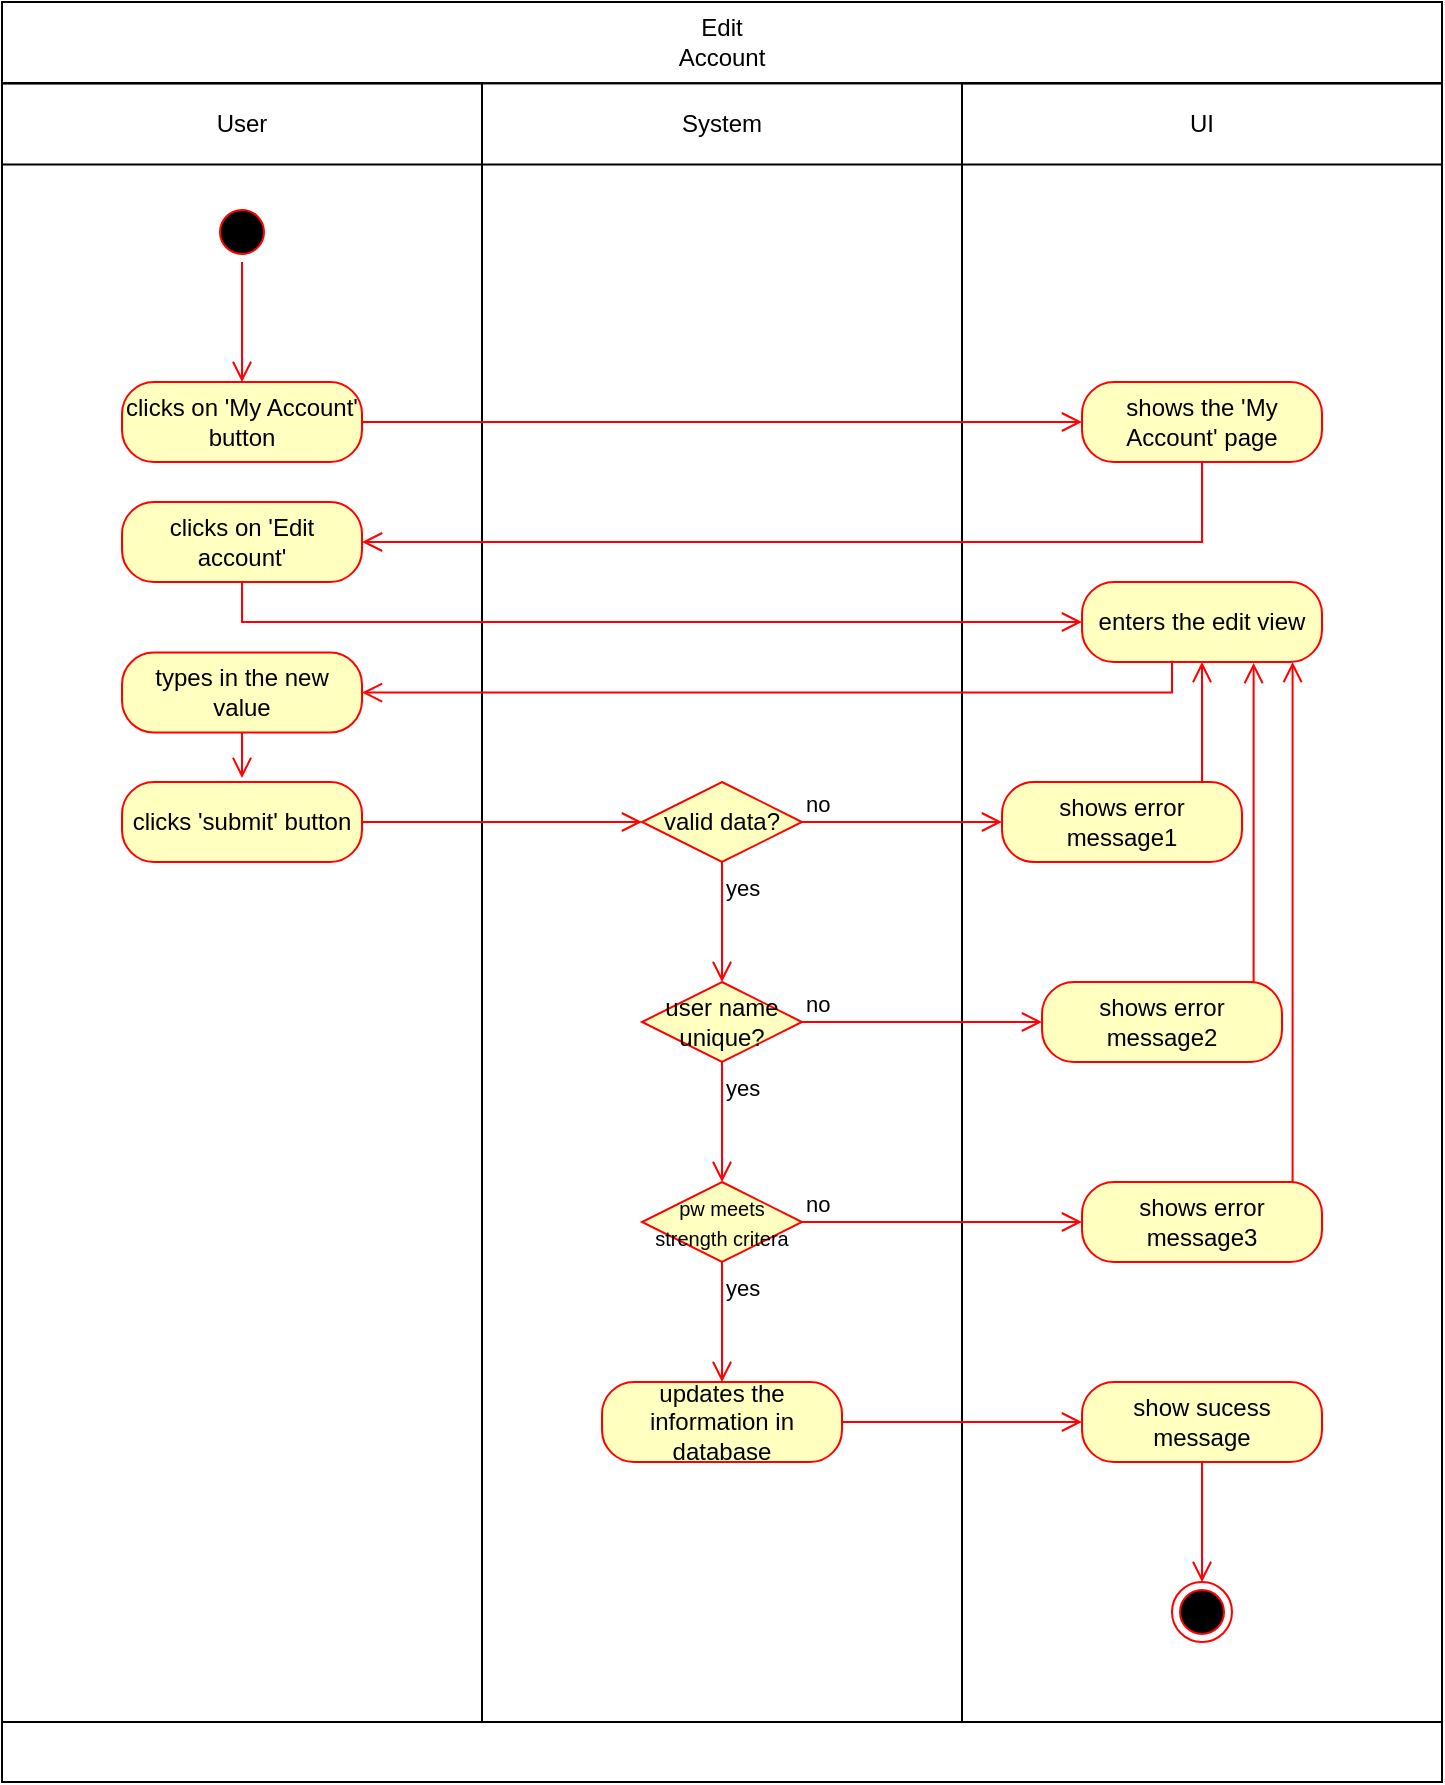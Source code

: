<mxfile>
    <diagram name="Page-1" id="5T-pFUaxJHmBMq_sxsfv">
        <mxGraphModel dx="2080" dy="1147" grid="1" gridSize="10" guides="1" tooltips="1" connect="1" arrows="1" fold="1" page="1" pageScale="1" pageWidth="827" pageHeight="1169" math="0" shadow="0">
            <root>
                <mxCell id="0"/>
                <mxCell id="1" parent="0"/>
                <mxCell id="d5fniJPz7Pywu2Ahcyc5-20" value="" style="group" parent="1" vertex="1" connectable="0">
                    <mxGeometry x="40" y="40" width="720" height="890" as="geometry"/>
                </mxCell>
                <mxCell id="d5fniJPz7Pywu2Ahcyc5-7" value="" style="rounded=0;whiteSpace=wrap;html=1;fillColor=none;" parent="d5fniJPz7Pywu2Ahcyc5-20" vertex="1">
                    <mxGeometry y="40.63" width="240" height="819.37" as="geometry"/>
                </mxCell>
                <mxCell id="d5fniJPz7Pywu2Ahcyc5-9" value="" style="rounded=0;whiteSpace=wrap;html=1;fillColor=none;" parent="d5fniJPz7Pywu2Ahcyc5-20" vertex="1">
                    <mxGeometry x="480" y="40.63" width="240" height="819.37" as="geometry"/>
                </mxCell>
                <mxCell id="d5fniJPz7Pywu2Ahcyc5-11" value="" style="rounded=0;whiteSpace=wrap;html=1;fillColor=none;" parent="d5fniJPz7Pywu2Ahcyc5-20" vertex="1">
                    <mxGeometry y="860" width="720" height="30" as="geometry"/>
                </mxCell>
                <mxCell id="d5fniJPz7Pywu2Ahcyc5-19" value="" style="group" parent="d5fniJPz7Pywu2Ahcyc5-20" vertex="1" connectable="0">
                    <mxGeometry width="720" height="81.25" as="geometry"/>
                </mxCell>
                <mxCell id="d5fniJPz7Pywu2Ahcyc5-6" value="" style="rounded=0;whiteSpace=wrap;html=1;fillColor=none;" parent="d5fniJPz7Pywu2Ahcyc5-19" vertex="1">
                    <mxGeometry width="720" height="40.625" as="geometry"/>
                </mxCell>
                <mxCell id="d5fniJPz7Pywu2Ahcyc5-10" value="System" style="rounded=0;whiteSpace=wrap;html=1;fillColor=none;" parent="d5fniJPz7Pywu2Ahcyc5-19" vertex="1">
                    <mxGeometry y="40.625" width="720" height="40.625" as="geometry"/>
                </mxCell>
                <mxCell id="d5fniJPz7Pywu2Ahcyc5-12" value="Edit Account" style="text;html=1;align=center;verticalAlign=middle;whiteSpace=wrap;rounded=0;" parent="d5fniJPz7Pywu2Ahcyc5-19" vertex="1">
                    <mxGeometry x="330" y="5.078" width="60" height="30.469" as="geometry"/>
                </mxCell>
                <mxCell id="d5fniJPz7Pywu2Ahcyc5-13" value="User" style="text;html=1;align=center;verticalAlign=middle;whiteSpace=wrap;rounded=0;" parent="d5fniJPz7Pywu2Ahcyc5-19" vertex="1">
                    <mxGeometry x="90" y="45.703" width="60" height="30.469" as="geometry"/>
                </mxCell>
                <mxCell id="d5fniJPz7Pywu2Ahcyc5-14" value="UI" style="text;html=1;align=center;verticalAlign=middle;whiteSpace=wrap;rounded=0;" parent="d5fniJPz7Pywu2Ahcyc5-19" vertex="1">
                    <mxGeometry x="570" y="45.703" width="60" height="30.469" as="geometry"/>
                </mxCell>
                <mxCell id="d5fniJPz7Pywu2Ahcyc5-21" value="" style="ellipse;html=1;shape=startState;fillColor=#000000;strokeColor=#ff0000;" parent="d5fniJPz7Pywu2Ahcyc5-20" vertex="1">
                    <mxGeometry x="105" y="100" width="30" height="30" as="geometry"/>
                </mxCell>
                <mxCell id="d5fniJPz7Pywu2Ahcyc5-22" value="" style="edgeStyle=orthogonalEdgeStyle;html=1;verticalAlign=bottom;endArrow=open;endSize=8;strokeColor=#ff0000;rounded=0;" parent="d5fniJPz7Pywu2Ahcyc5-20" source="d5fniJPz7Pywu2Ahcyc5-21" edge="1">
                    <mxGeometry relative="1" as="geometry">
                        <mxPoint x="120" y="190" as="targetPoint"/>
                    </mxGeometry>
                </mxCell>
                <mxCell id="d5fniJPz7Pywu2Ahcyc5-23" value="clicks on 'My Account' button" style="rounded=1;whiteSpace=wrap;html=1;arcSize=40;fontColor=#000000;fillColor=#ffffc0;strokeColor=#ff0000;" parent="d5fniJPz7Pywu2Ahcyc5-20" vertex="1">
                    <mxGeometry x="60" y="190" width="120" height="40" as="geometry"/>
                </mxCell>
                <mxCell id="d5fniJPz7Pywu2Ahcyc5-24" value="" style="edgeStyle=orthogonalEdgeStyle;html=1;verticalAlign=bottom;endArrow=open;endSize=8;strokeColor=#ff0000;rounded=0;exitX=1;exitY=0.5;exitDx=0;exitDy=0;entryX=0;entryY=0.5;entryDx=0;entryDy=0;" parent="d5fniJPz7Pywu2Ahcyc5-20" source="d5fniJPz7Pywu2Ahcyc5-23" target="d5fniJPz7Pywu2Ahcyc5-25" edge="1">
                    <mxGeometry relative="1" as="geometry">
                        <mxPoint x="120" y="290" as="targetPoint"/>
                    </mxGeometry>
                </mxCell>
                <mxCell id="d5fniJPz7Pywu2Ahcyc5-25" value="shows the 'My Account' page" style="rounded=1;whiteSpace=wrap;html=1;arcSize=40;fontColor=#000000;fillColor=#ffffc0;strokeColor=#ff0000;" parent="d5fniJPz7Pywu2Ahcyc5-20" vertex="1">
                    <mxGeometry x="540" y="190" width="120" height="40" as="geometry"/>
                </mxCell>
                <mxCell id="d5fniJPz7Pywu2Ahcyc5-26" value="" style="edgeStyle=orthogonalEdgeStyle;html=1;verticalAlign=bottom;endArrow=open;endSize=8;strokeColor=#ff0000;rounded=0;entryX=1;entryY=0.5;entryDx=0;entryDy=0;exitX=0.5;exitY=1;exitDx=0;exitDy=0;" parent="d5fniJPz7Pywu2Ahcyc5-20" source="d5fniJPz7Pywu2Ahcyc5-25" target="d5fniJPz7Pywu2Ahcyc5-27" edge="1">
                    <mxGeometry relative="1" as="geometry">
                        <mxPoint x="210" y="330.0" as="targetPoint"/>
                        <mxPoint x="570" y="270.0" as="sourcePoint"/>
                        <Array as="points">
                            <mxPoint x="600" y="270"/>
                        </Array>
                    </mxGeometry>
                </mxCell>
                <mxCell id="d5fniJPz7Pywu2Ahcyc5-27" value="clicks on 'Edit account'" style="rounded=1;whiteSpace=wrap;html=1;arcSize=40;fontColor=#000000;fillColor=#ffffc0;strokeColor=#ff0000;" parent="d5fniJPz7Pywu2Ahcyc5-20" vertex="1">
                    <mxGeometry x="60" y="250" width="120" height="40" as="geometry"/>
                </mxCell>
                <mxCell id="d5fniJPz7Pywu2Ahcyc5-28" value="" style="edgeStyle=orthogonalEdgeStyle;html=1;verticalAlign=bottom;endArrow=open;endSize=8;strokeColor=#ff0000;rounded=0;entryX=0;entryY=0.5;entryDx=0;entryDy=0;" parent="d5fniJPz7Pywu2Ahcyc5-20" source="d5fniJPz7Pywu2Ahcyc5-27" target="d5fniJPz7Pywu2Ahcyc5-29" edge="1">
                    <mxGeometry relative="1" as="geometry">
                        <mxPoint x="120" y="350" as="targetPoint"/>
                        <Array as="points">
                            <mxPoint x="120" y="310"/>
                        </Array>
                    </mxGeometry>
                </mxCell>
                <mxCell id="d5fniJPz7Pywu2Ahcyc5-29" value="enters the edit view" style="rounded=1;whiteSpace=wrap;html=1;arcSize=40;fontColor=#000000;fillColor=#ffffc0;strokeColor=#ff0000;" parent="d5fniJPz7Pywu2Ahcyc5-20" vertex="1">
                    <mxGeometry x="540" y="290" width="120" height="40" as="geometry"/>
                </mxCell>
                <mxCell id="d5fniJPz7Pywu2Ahcyc5-30" value="" style="edgeStyle=orthogonalEdgeStyle;html=1;verticalAlign=bottom;endArrow=open;endSize=8;strokeColor=#ff0000;rounded=0;exitX=0.375;exitY=0.983;exitDx=0;exitDy=0;entryX=1;entryY=0.5;entryDx=0;entryDy=0;exitPerimeter=0;" parent="d5fniJPz7Pywu2Ahcyc5-20" source="d5fniJPz7Pywu2Ahcyc5-29" target="d5fniJPz7Pywu2Ahcyc5-31" edge="1">
                    <mxGeometry relative="1" as="geometry">
                        <mxPoint x="600" y="410" as="targetPoint"/>
                    </mxGeometry>
                </mxCell>
                <mxCell id="d5fniJPz7Pywu2Ahcyc5-31" value="types in the new value" style="rounded=1;whiteSpace=wrap;html=1;arcSize=40;fontColor=#000000;fillColor=#ffffc0;strokeColor=#ff0000;" parent="d5fniJPz7Pywu2Ahcyc5-20" vertex="1">
                    <mxGeometry x="60" y="325.31" width="120" height="40" as="geometry"/>
                </mxCell>
                <mxCell id="d5fniJPz7Pywu2Ahcyc5-32" value="" style="edgeStyle=orthogonalEdgeStyle;html=1;verticalAlign=bottom;endArrow=open;endSize=8;strokeColor=#ff0000;rounded=0;" parent="d5fniJPz7Pywu2Ahcyc5-20" source="d5fniJPz7Pywu2Ahcyc5-31" edge="1">
                    <mxGeometry relative="1" as="geometry">
                        <mxPoint x="120" y="388" as="targetPoint"/>
                    </mxGeometry>
                </mxCell>
                <mxCell id="d5fniJPz7Pywu2Ahcyc5-34" value="clicks 'submit' button" style="rounded=1;whiteSpace=wrap;html=1;arcSize=40;fontColor=#000000;fillColor=#ffffc0;strokeColor=#ff0000;" parent="d5fniJPz7Pywu2Ahcyc5-20" vertex="1">
                    <mxGeometry x="60" y="390" width="120" height="40" as="geometry"/>
                </mxCell>
                <mxCell id="d5fniJPz7Pywu2Ahcyc5-50" value="valid data?" style="rhombus;whiteSpace=wrap;html=1;fontColor=#000000;fillColor=#ffffc0;strokeColor=#ff0000;" parent="d5fniJPz7Pywu2Ahcyc5-20" vertex="1">
                    <mxGeometry x="320" y="390" width="80" height="40" as="geometry"/>
                </mxCell>
                <mxCell id="d5fniJPz7Pywu2Ahcyc5-51" value="no" style="edgeStyle=orthogonalEdgeStyle;html=1;align=left;verticalAlign=bottom;endArrow=open;endSize=8;strokeColor=#ff0000;rounded=0;entryX=0;entryY=0.5;entryDx=0;entryDy=0;" parent="d5fniJPz7Pywu2Ahcyc5-20" source="d5fniJPz7Pywu2Ahcyc5-50" target="d5fniJPz7Pywu2Ahcyc5-58" edge="1">
                    <mxGeometry x="-1" relative="1" as="geometry">
                        <mxPoint x="500" y="410" as="targetPoint"/>
                    </mxGeometry>
                </mxCell>
                <mxCell id="d5fniJPz7Pywu2Ahcyc5-52" value="yes" style="edgeStyle=orthogonalEdgeStyle;html=1;align=left;verticalAlign=top;endArrow=open;endSize=8;strokeColor=#ff0000;rounded=0;" parent="d5fniJPz7Pywu2Ahcyc5-20" source="d5fniJPz7Pywu2Ahcyc5-50" edge="1">
                    <mxGeometry x="-1" relative="1" as="geometry">
                        <mxPoint x="360" y="490" as="targetPoint"/>
                    </mxGeometry>
                </mxCell>
                <mxCell id="d5fniJPz7Pywu2Ahcyc5-54" value="" style="edgeStyle=orthogonalEdgeStyle;html=1;verticalAlign=bottom;endArrow=open;endSize=8;strokeColor=#ff0000;rounded=0;exitX=1;exitY=0.5;exitDx=0;exitDy=0;entryX=0;entryY=0.5;entryDx=0;entryDy=0;" parent="d5fniJPz7Pywu2Ahcyc5-20" source="d5fniJPz7Pywu2Ahcyc5-34" target="d5fniJPz7Pywu2Ahcyc5-50" edge="1">
                    <mxGeometry relative="1" as="geometry">
                        <mxPoint x="550" y="220" as="targetPoint"/>
                        <mxPoint x="190" y="220" as="sourcePoint"/>
                    </mxGeometry>
                </mxCell>
                <mxCell id="d5fniJPz7Pywu2Ahcyc5-58" value="shows error message1" style="rounded=1;whiteSpace=wrap;html=1;arcSize=40;fontColor=#000000;fillColor=#ffffc0;strokeColor=#ff0000;" parent="d5fniJPz7Pywu2Ahcyc5-20" vertex="1">
                    <mxGeometry x="500" y="390" width="120" height="40" as="geometry"/>
                </mxCell>
                <mxCell id="d5fniJPz7Pywu2Ahcyc5-59" value="" style="edgeStyle=orthogonalEdgeStyle;html=1;verticalAlign=bottom;endArrow=open;endSize=8;strokeColor=#ff0000;rounded=0;" parent="d5fniJPz7Pywu2Ahcyc5-20" edge="1">
                    <mxGeometry relative="1" as="geometry">
                        <mxPoint x="600" y="330" as="targetPoint"/>
                        <mxPoint x="600" y="390" as="sourcePoint"/>
                        <Array as="points"/>
                    </mxGeometry>
                </mxCell>
                <mxCell id="d5fniJPz7Pywu2Ahcyc5-62" value="user name unique?" style="rhombus;whiteSpace=wrap;html=1;fontColor=#000000;fillColor=#ffffc0;strokeColor=#ff0000;" parent="d5fniJPz7Pywu2Ahcyc5-20" vertex="1">
                    <mxGeometry x="320" y="490" width="80" height="40" as="geometry"/>
                </mxCell>
                <mxCell id="d5fniJPz7Pywu2Ahcyc5-63" value="no" style="edgeStyle=orthogonalEdgeStyle;html=1;align=left;verticalAlign=bottom;endArrow=open;endSize=8;strokeColor=#ff0000;rounded=0;entryX=0;entryY=0.5;entryDx=0;entryDy=0;" parent="d5fniJPz7Pywu2Ahcyc5-20" source="d5fniJPz7Pywu2Ahcyc5-62" target="d5fniJPz7Pywu2Ahcyc5-65" edge="1">
                    <mxGeometry x="-1" relative="1" as="geometry">
                        <mxPoint x="500" y="510" as="targetPoint"/>
                    </mxGeometry>
                </mxCell>
                <mxCell id="d5fniJPz7Pywu2Ahcyc5-64" value="yes" style="edgeStyle=orthogonalEdgeStyle;html=1;align=left;verticalAlign=top;endArrow=open;endSize=8;strokeColor=#ff0000;rounded=0;" parent="d5fniJPz7Pywu2Ahcyc5-20" source="d5fniJPz7Pywu2Ahcyc5-62" edge="1">
                    <mxGeometry x="-1" relative="1" as="geometry">
                        <mxPoint x="360" y="590" as="targetPoint"/>
                    </mxGeometry>
                </mxCell>
                <mxCell id="d5fniJPz7Pywu2Ahcyc5-65" value="shows error message2" style="rounded=1;whiteSpace=wrap;html=1;arcSize=40;fontColor=#000000;fillColor=#ffffc0;strokeColor=#ff0000;" parent="d5fniJPz7Pywu2Ahcyc5-20" vertex="1">
                    <mxGeometry x="520" y="490" width="120" height="40" as="geometry"/>
                </mxCell>
                <mxCell id="d5fniJPz7Pywu2Ahcyc5-66" value="" style="edgeStyle=orthogonalEdgeStyle;html=1;verticalAlign=bottom;endArrow=open;endSize=8;strokeColor=#ff0000;rounded=0;exitX=0.792;exitY=0;exitDx=0;exitDy=0;exitPerimeter=0;entryX=0.715;entryY=1.013;entryDx=0;entryDy=0;entryPerimeter=0;" parent="d5fniJPz7Pywu2Ahcyc5-20" source="d5fniJPz7Pywu2Ahcyc5-65" target="d5fniJPz7Pywu2Ahcyc5-29" edge="1">
                    <mxGeometry relative="1" as="geometry">
                        <mxPoint x="620" y="340" as="targetPoint"/>
                        <mxPoint x="620" y="399" as="sourcePoint"/>
                        <Array as="points">
                            <mxPoint x="626" y="490"/>
                        </Array>
                    </mxGeometry>
                </mxCell>
                <mxCell id="d5fniJPz7Pywu2Ahcyc5-67" value="&lt;font style=&quot;font-size: 10px;&quot;&gt;pw meets strength critera&lt;/font&gt;" style="rhombus;whiteSpace=wrap;html=1;fontColor=#000000;fillColor=#ffffc0;strokeColor=#ff0000;" parent="d5fniJPz7Pywu2Ahcyc5-20" vertex="1">
                    <mxGeometry x="320" y="590" width="80" height="40" as="geometry"/>
                </mxCell>
                <mxCell id="d5fniJPz7Pywu2Ahcyc5-68" value="no" style="edgeStyle=orthogonalEdgeStyle;html=1;align=left;verticalAlign=bottom;endArrow=open;endSize=8;strokeColor=#ff0000;rounded=0;entryX=0;entryY=0.5;entryDx=0;entryDy=0;" parent="d5fniJPz7Pywu2Ahcyc5-20" source="d5fniJPz7Pywu2Ahcyc5-67" target="d5fniJPz7Pywu2Ahcyc5-70" edge="1">
                    <mxGeometry x="-1" relative="1" as="geometry">
                        <mxPoint x="500" y="610" as="targetPoint"/>
                    </mxGeometry>
                </mxCell>
                <mxCell id="d5fniJPz7Pywu2Ahcyc5-69" value="yes" style="edgeStyle=orthogonalEdgeStyle;html=1;align=left;verticalAlign=top;endArrow=open;endSize=8;strokeColor=#ff0000;rounded=0;" parent="d5fniJPz7Pywu2Ahcyc5-20" source="d5fniJPz7Pywu2Ahcyc5-67" edge="1">
                    <mxGeometry x="-1" relative="1" as="geometry">
                        <mxPoint x="360" y="690" as="targetPoint"/>
                    </mxGeometry>
                </mxCell>
                <mxCell id="d5fniJPz7Pywu2Ahcyc5-70" value="shows error message3" style="rounded=1;whiteSpace=wrap;html=1;arcSize=40;fontColor=#000000;fillColor=#ffffc0;strokeColor=#ff0000;" parent="d5fniJPz7Pywu2Ahcyc5-20" vertex="1">
                    <mxGeometry x="540" y="590" width="120" height="40" as="geometry"/>
                </mxCell>
                <mxCell id="d5fniJPz7Pywu2Ahcyc5-71" value="" style="edgeStyle=orthogonalEdgeStyle;html=1;verticalAlign=bottom;endArrow=open;endSize=8;strokeColor=#ff0000;rounded=0;exitX=0.806;exitY=0.006;exitDx=0;exitDy=0;exitPerimeter=0;" parent="d5fniJPz7Pywu2Ahcyc5-20" edge="1">
                    <mxGeometry relative="1" as="geometry">
                        <mxPoint x="645" y="330" as="targetPoint"/>
                        <mxPoint x="640" y="590" as="sourcePoint"/>
                        <Array as="points">
                            <mxPoint x="645.28" y="589.76"/>
                            <mxPoint x="645.28" y="330.76"/>
                        </Array>
                    </mxGeometry>
                </mxCell>
                <mxCell id="d5fniJPz7Pywu2Ahcyc5-72" value="updates the information in database" style="rounded=1;whiteSpace=wrap;html=1;arcSize=40;fontColor=#000000;fillColor=#ffffc0;strokeColor=#ff0000;" parent="d5fniJPz7Pywu2Ahcyc5-20" vertex="1">
                    <mxGeometry x="300" y="690" width="120" height="40" as="geometry"/>
                </mxCell>
                <mxCell id="d5fniJPz7Pywu2Ahcyc5-73" value="" style="edgeStyle=orthogonalEdgeStyle;html=1;verticalAlign=bottom;endArrow=open;endSize=8;strokeColor=#ff0000;rounded=0;exitX=1;exitY=0.5;exitDx=0;exitDy=0;entryX=0;entryY=0.5;entryDx=0;entryDy=0;" parent="d5fniJPz7Pywu2Ahcyc5-20" source="d5fniJPz7Pywu2Ahcyc5-72" target="d5fniJPz7Pywu2Ahcyc5-74" edge="1">
                    <mxGeometry relative="1" as="geometry">
                        <mxPoint x="360" y="790" as="targetPoint"/>
                    </mxGeometry>
                </mxCell>
                <mxCell id="d5fniJPz7Pywu2Ahcyc5-74" value="show sucess message" style="rounded=1;whiteSpace=wrap;html=1;arcSize=40;fontColor=#000000;fillColor=#ffffc0;strokeColor=#ff0000;" parent="d5fniJPz7Pywu2Ahcyc5-20" vertex="1">
                    <mxGeometry x="540" y="690" width="120" height="40" as="geometry"/>
                </mxCell>
                <mxCell id="d5fniJPz7Pywu2Ahcyc5-75" value="" style="edgeStyle=orthogonalEdgeStyle;html=1;verticalAlign=bottom;endArrow=open;endSize=8;strokeColor=#ff0000;rounded=0;" parent="d5fniJPz7Pywu2Ahcyc5-20" source="d5fniJPz7Pywu2Ahcyc5-74" edge="1">
                    <mxGeometry relative="1" as="geometry">
                        <mxPoint x="600" y="790" as="targetPoint"/>
                    </mxGeometry>
                </mxCell>
                <mxCell id="d5fniJPz7Pywu2Ahcyc5-76" value="" style="ellipse;html=1;shape=endState;fillColor=#000000;strokeColor=#ff0000;" parent="d5fniJPz7Pywu2Ahcyc5-20" vertex="1">
                    <mxGeometry x="585" y="790" width="30" height="30" as="geometry"/>
                </mxCell>
            </root>
        </mxGraphModel>
    </diagram>
</mxfile>